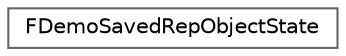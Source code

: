 digraph "Graphical Class Hierarchy"
{
 // INTERACTIVE_SVG=YES
 // LATEX_PDF_SIZE
  bgcolor="transparent";
  edge [fontname=Helvetica,fontsize=10,labelfontname=Helvetica,labelfontsize=10];
  node [fontname=Helvetica,fontsize=10,shape=box,height=0.2,width=0.4];
  rankdir="LR";
  Node0 [id="Node000000",label="FDemoSavedRepObjectState",height=0.2,width=0.4,color="grey40", fillcolor="white", style="filled",URL="$d9/d1d/structFDemoSavedRepObjectState.html",tooltip=" "];
}
